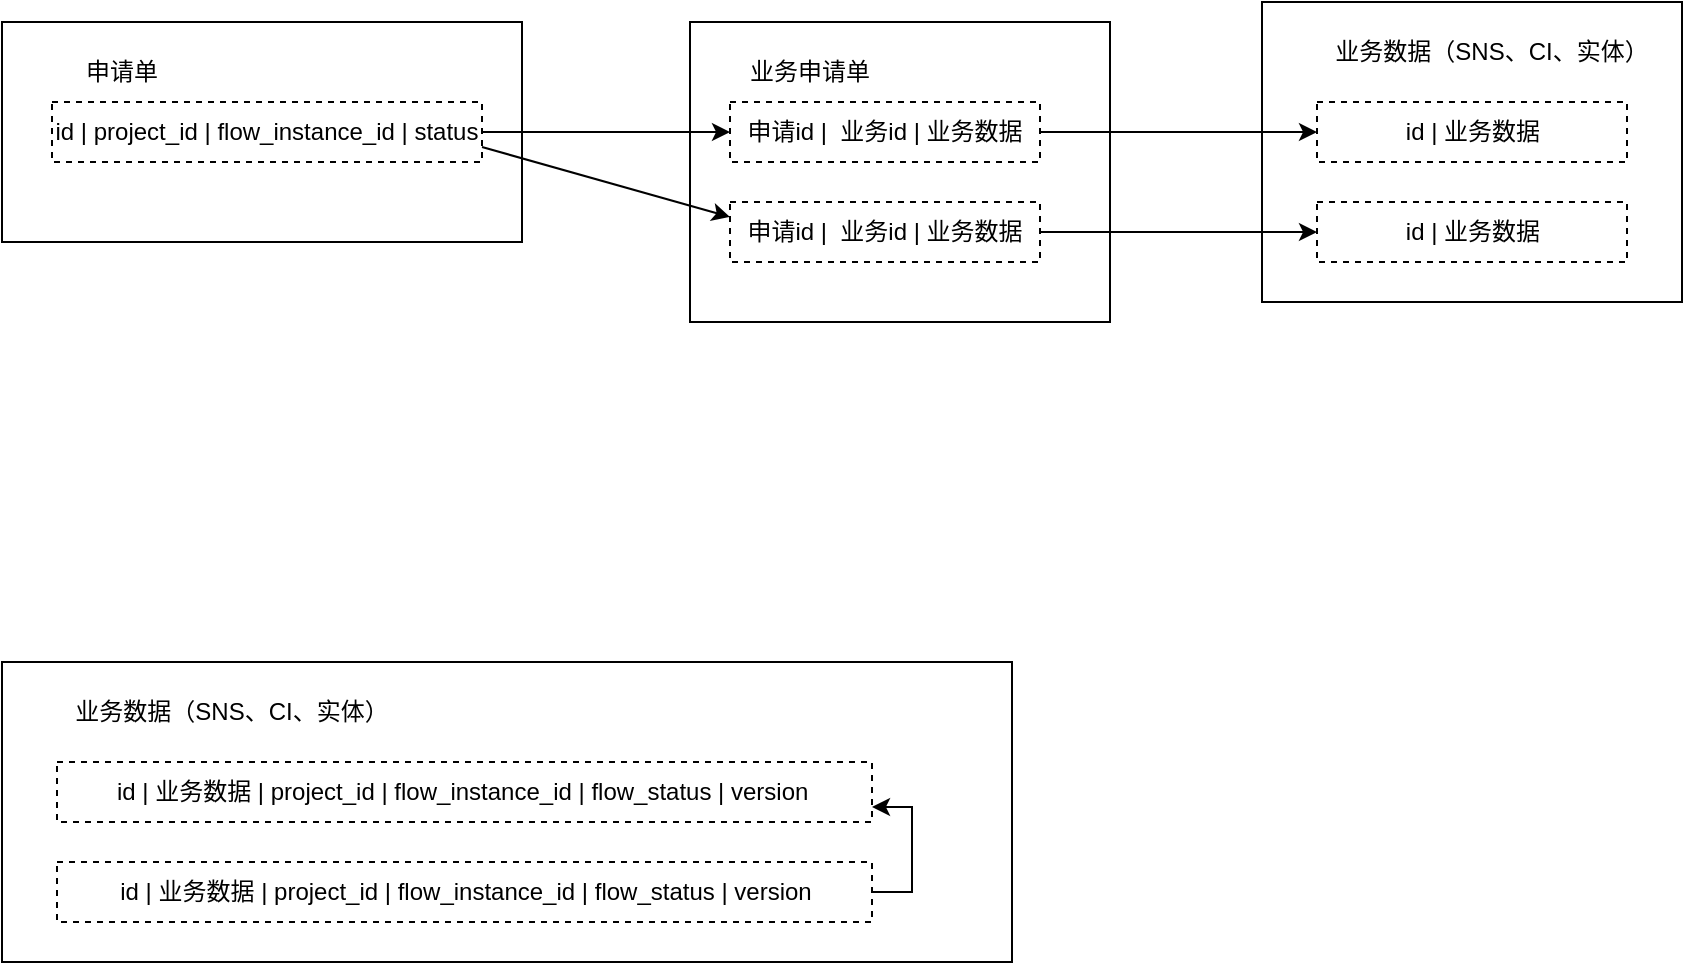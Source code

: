 <mxfile version="24.2.8" type="github">
  <diagram name="第 1 页" id="0gWB2MNKJDAS_mnSoSYY">
    <mxGraphModel dx="1050" dy="557" grid="1" gridSize="10" guides="1" tooltips="1" connect="1" arrows="1" fold="1" page="1" pageScale="1" pageWidth="827" pageHeight="1169" math="0" shadow="0">
      <root>
        <mxCell id="0" />
        <mxCell id="1" parent="0" />
        <mxCell id="xfSz5FeUrhLQql1FRVok-10" value="" style="rounded=0;whiteSpace=wrap;html=1;" vertex="1" parent="1">
          <mxGeometry x="700" y="100" width="210" height="150" as="geometry" />
        </mxCell>
        <mxCell id="xfSz5FeUrhLQql1FRVok-11" value="业务数据（SNS、CI、实体）" style="text;html=1;align=center;verticalAlign=middle;whiteSpace=wrap;rounded=0;" vertex="1" parent="1">
          <mxGeometry x="730" y="110" width="170" height="30" as="geometry" />
        </mxCell>
        <mxCell id="xfSz5FeUrhLQql1FRVok-12" value="id |&amp;nbsp;业务数据" style="text;html=1;align=center;verticalAlign=middle;whiteSpace=wrap;rounded=0;strokeColor=default;dashed=1;" vertex="1" parent="1">
          <mxGeometry x="727.5" y="150" width="155" height="30" as="geometry" />
        </mxCell>
        <mxCell id="xfSz5FeUrhLQql1FRVok-13" value="id |&amp;nbsp;业务数据" style="text;html=1;align=center;verticalAlign=middle;whiteSpace=wrap;rounded=0;strokeColor=default;dashed=1;" vertex="1" parent="1">
          <mxGeometry x="727.5" y="200" width="155" height="30" as="geometry" />
        </mxCell>
        <mxCell id="xfSz5FeUrhLQql1FRVok-1" value="&lt;div&gt;&lt;br&gt;&lt;/div&gt;" style="rounded=0;whiteSpace=wrap;html=1;" vertex="1" parent="1">
          <mxGeometry x="70" y="110" width="260" height="110" as="geometry" />
        </mxCell>
        <mxCell id="xfSz5FeUrhLQql1FRVok-2" value="" style="rounded=0;whiteSpace=wrap;html=1;" vertex="1" parent="1">
          <mxGeometry x="414" y="110" width="210" height="150" as="geometry" />
        </mxCell>
        <mxCell id="xfSz5FeUrhLQql1FRVok-3" value="业务申请单" style="text;html=1;align=center;verticalAlign=middle;whiteSpace=wrap;rounded=0;" vertex="1" parent="1">
          <mxGeometry x="439" y="120" width="70" height="30" as="geometry" />
        </mxCell>
        <mxCell id="xfSz5FeUrhLQql1FRVok-14" style="edgeStyle=orthogonalEdgeStyle;rounded=0;orthogonalLoop=1;jettySize=auto;html=1;entryX=0;entryY=0.5;entryDx=0;entryDy=0;" edge="1" parent="1" source="xfSz5FeUrhLQql1FRVok-4" target="xfSz5FeUrhLQql1FRVok-12">
          <mxGeometry relative="1" as="geometry" />
        </mxCell>
        <mxCell id="xfSz5FeUrhLQql1FRVok-4" value="申请id |&amp;nbsp; 业务id | 业务数据" style="text;html=1;align=center;verticalAlign=middle;whiteSpace=wrap;rounded=0;strokeColor=default;dashed=1;" vertex="1" parent="1">
          <mxGeometry x="434" y="150" width="155" height="30" as="geometry" />
        </mxCell>
        <mxCell id="xfSz5FeUrhLQql1FRVok-7" style="edgeStyle=orthogonalEdgeStyle;rounded=0;orthogonalLoop=1;jettySize=auto;html=1;exitX=1;exitY=0.5;exitDx=0;exitDy=0;entryX=0;entryY=0.5;entryDx=0;entryDy=0;" edge="1" parent="1" source="xfSz5FeUrhLQql1FRVok-5" target="xfSz5FeUrhLQql1FRVok-4">
          <mxGeometry relative="1" as="geometry" />
        </mxCell>
        <mxCell id="xfSz5FeUrhLQql1FRVok-9" style="rounded=0;orthogonalLoop=1;jettySize=auto;html=1;entryX=0;entryY=0.25;entryDx=0;entryDy=0;exitX=1;exitY=0.75;exitDx=0;exitDy=0;" edge="1" parent="1" source="xfSz5FeUrhLQql1FRVok-5" target="xfSz5FeUrhLQql1FRVok-8">
          <mxGeometry relative="1" as="geometry" />
        </mxCell>
        <mxCell id="xfSz5FeUrhLQql1FRVok-5" value="&lt;div&gt;id |&amp;nbsp;&lt;span style=&quot;background-color: initial;&quot;&gt;project_id |&amp;nbsp;&lt;/span&gt;&lt;span style=&quot;background-color: initial;&quot;&gt;flow_instance_id |&amp;nbsp;&lt;/span&gt;&lt;span style=&quot;background-color: initial;&quot;&gt;status&lt;/span&gt;&lt;/div&gt;" style="text;html=1;align=center;verticalAlign=middle;whiteSpace=wrap;rounded=0;strokeColor=default;dashed=1;" vertex="1" parent="1">
          <mxGeometry x="95" y="150" width="215" height="30" as="geometry" />
        </mxCell>
        <mxCell id="xfSz5FeUrhLQql1FRVok-6" value="申请单" style="text;html=1;align=center;verticalAlign=middle;whiteSpace=wrap;rounded=0;" vertex="1" parent="1">
          <mxGeometry x="95" y="120" width="70" height="30" as="geometry" />
        </mxCell>
        <mxCell id="xfSz5FeUrhLQql1FRVok-15" style="edgeStyle=orthogonalEdgeStyle;rounded=0;orthogonalLoop=1;jettySize=auto;html=1;entryX=0;entryY=0.5;entryDx=0;entryDy=0;" edge="1" parent="1" source="xfSz5FeUrhLQql1FRVok-8" target="xfSz5FeUrhLQql1FRVok-13">
          <mxGeometry relative="1" as="geometry">
            <mxPoint x="720" y="200" as="targetPoint" />
          </mxGeometry>
        </mxCell>
        <mxCell id="xfSz5FeUrhLQql1FRVok-8" value="申请id |&amp;nbsp; 业务id | 业务数据" style="text;html=1;align=center;verticalAlign=middle;whiteSpace=wrap;rounded=0;strokeColor=default;dashed=1;" vertex="1" parent="1">
          <mxGeometry x="434" y="200" width="155" height="30" as="geometry" />
        </mxCell>
        <mxCell id="xfSz5FeUrhLQql1FRVok-16" value="" style="rounded=0;whiteSpace=wrap;html=1;" vertex="1" parent="1">
          <mxGeometry x="70" y="430" width="505" height="150" as="geometry" />
        </mxCell>
        <mxCell id="xfSz5FeUrhLQql1FRVok-17" value="业务数据（SNS、CI、实体）" style="text;html=1;align=center;verticalAlign=middle;whiteSpace=wrap;rounded=0;" vertex="1" parent="1">
          <mxGeometry x="100" y="440" width="170" height="30" as="geometry" />
        </mxCell>
        <mxCell id="xfSz5FeUrhLQql1FRVok-18" value="id |&amp;nbsp;业务数据 |&amp;nbsp;project_id | flow_instance_id | flow_status | version&amp;nbsp;" style="text;html=1;align=center;verticalAlign=middle;whiteSpace=wrap;rounded=0;strokeColor=default;dashed=1;" vertex="1" parent="1">
          <mxGeometry x="97.5" y="480" width="407.5" height="30" as="geometry" />
        </mxCell>
        <mxCell id="xfSz5FeUrhLQql1FRVok-22" style="edgeStyle=orthogonalEdgeStyle;rounded=0;orthogonalLoop=1;jettySize=auto;html=1;entryX=1;entryY=0.75;entryDx=0;entryDy=0;exitX=1;exitY=0.5;exitDx=0;exitDy=0;" edge="1" parent="1" source="xfSz5FeUrhLQql1FRVok-21" target="xfSz5FeUrhLQql1FRVok-18">
          <mxGeometry relative="1" as="geometry" />
        </mxCell>
        <mxCell id="xfSz5FeUrhLQql1FRVok-21" value="id |&amp;nbsp;业务数据 |&amp;nbsp;project_id | flow_instance_id | flow_status | version" style="text;html=1;align=center;verticalAlign=middle;whiteSpace=wrap;rounded=0;strokeColor=default;dashed=1;" vertex="1" parent="1">
          <mxGeometry x="97.5" y="530" width="407.5" height="30" as="geometry" />
        </mxCell>
      </root>
    </mxGraphModel>
  </diagram>
</mxfile>
